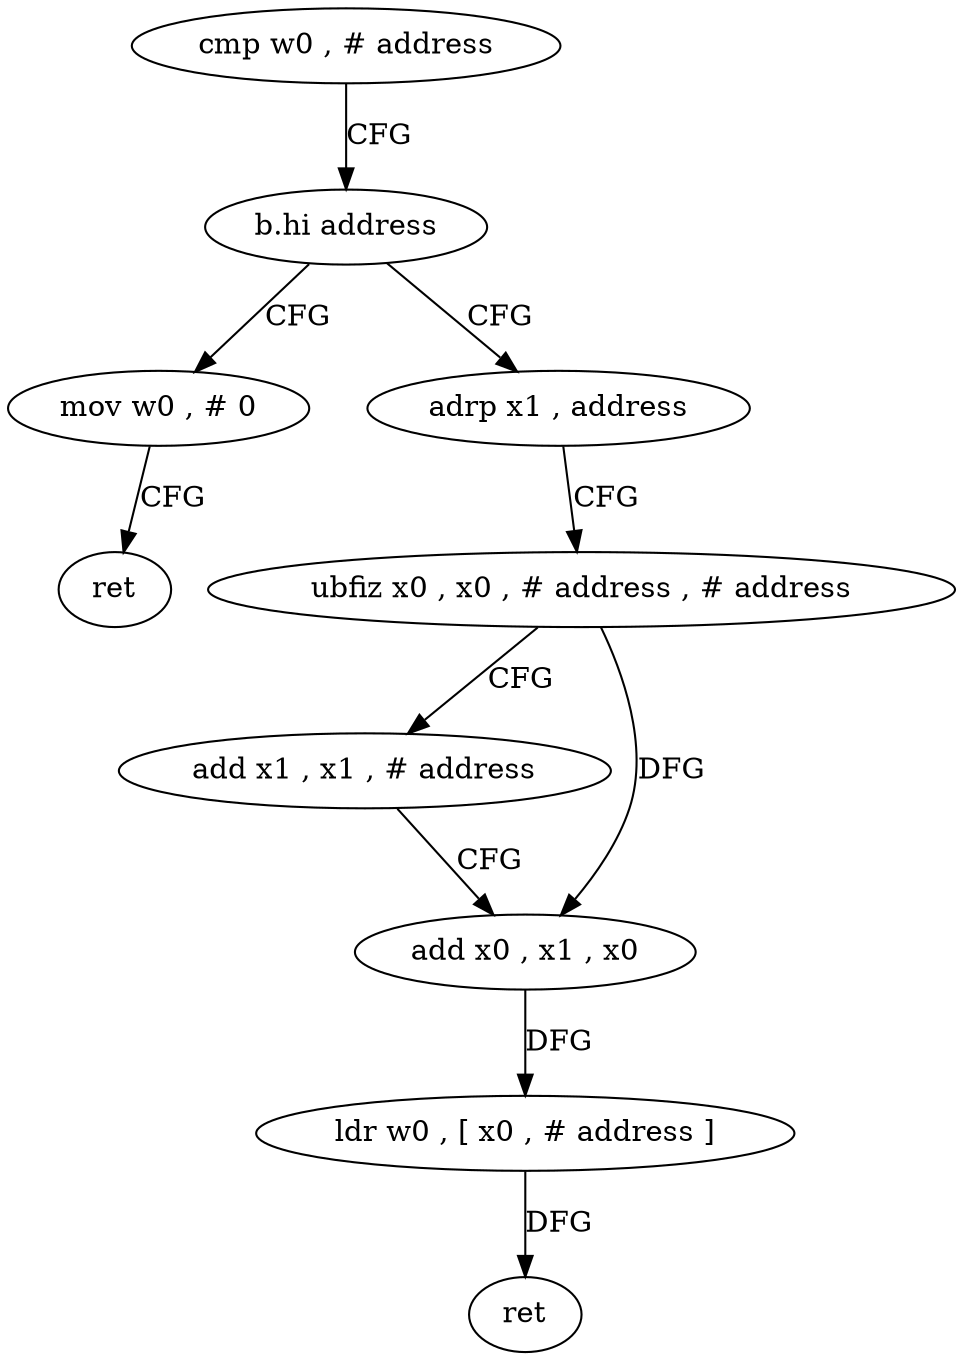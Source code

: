 digraph "func" {
"4269224" [label = "cmp w0 , # address" ]
"4269228" [label = "b.hi address" ]
"4269256" [label = "mov w0 , # 0" ]
"4269232" [label = "adrp x1 , address" ]
"4269260" [label = "ret" ]
"4269236" [label = "ubfiz x0 , x0 , # address , # address" ]
"4269240" [label = "add x1 , x1 , # address" ]
"4269244" [label = "add x0 , x1 , x0" ]
"4269248" [label = "ldr w0 , [ x0 , # address ]" ]
"4269252" [label = "ret" ]
"4269224" -> "4269228" [ label = "CFG" ]
"4269228" -> "4269256" [ label = "CFG" ]
"4269228" -> "4269232" [ label = "CFG" ]
"4269256" -> "4269260" [ label = "CFG" ]
"4269232" -> "4269236" [ label = "CFG" ]
"4269236" -> "4269240" [ label = "CFG" ]
"4269236" -> "4269244" [ label = "DFG" ]
"4269240" -> "4269244" [ label = "CFG" ]
"4269244" -> "4269248" [ label = "DFG" ]
"4269248" -> "4269252" [ label = "DFG" ]
}
